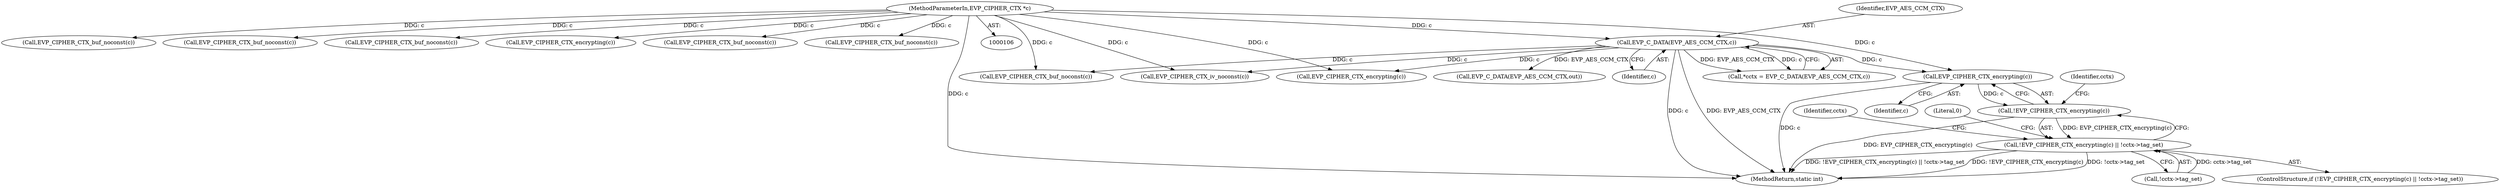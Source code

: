 digraph "0_openssl_00d965474b22b54e4275232bc71ee0c699c5cd21@API" {
"1000331" [label="(Call,EVP_CIPHER_CTX_encrypting(c))"];
"1000115" [label="(Call,EVP_C_DATA(EVP_AES_CCM_CTX,c))"];
"1000107" [label="(MethodParameterIn,EVP_CIPHER_CTX *c)"];
"1000330" [label="(Call,!EVP_CIPHER_CTX_encrypting(c))"];
"1000329" [label="(Call,!EVP_CIPHER_CTX_encrypting(c) || !cctx->tag_set)"];
"1000344" [label="(Identifier,cctx)"];
"1000117" [label="(Identifier,c)"];
"1000330" [label="(Call,!EVP_CIPHER_CTX_encrypting(c))"];
"1000417" [label="(MethodReturn,static int)"];
"1000168" [label="(Call,EVP_CIPHER_CTX_buf_noconst(c))"];
"1000115" [label="(Call,EVP_C_DATA(EVP_AES_CCM_CTX,c))"];
"1000235" [label="(Call,EVP_CIPHER_CTX_buf_noconst(c))"];
"1000316" [label="(Call,EVP_CIPHER_CTX_buf_noconst(c))"];
"1000332" [label="(Identifier,c)"];
"1000113" [label="(Call,*cctx = EVP_C_DATA(EVP_AES_CCM_CTX,c))"];
"1000331" [label="(Call,EVP_CIPHER_CTX_encrypting(c))"];
"1000378" [label="(Call,EVP_C_DATA(EVP_AES_CCM_CTX,out))"];
"1000107" [label="(MethodParameterIn,EVP_CIPHER_CTX *c)"];
"1000184" [label="(Call,EVP_CIPHER_CTX_buf_noconst(c))"];
"1000207" [label="(Call,EVP_CIPHER_CTX_encrypting(c))"];
"1000225" [label="(Call,EVP_CIPHER_CTX_buf_noconst(c))"];
"1000333" [label="(Call,!cctx->tag_set)"];
"1000329" [label="(Call,!EVP_CIPHER_CTX_encrypting(c) || !cctx->tag_set)"];
"1000116" [label="(Identifier,EVP_AES_CCM_CTX)"];
"1000328" [label="(ControlStructure,if (!EVP_CIPHER_CTX_encrypting(c) || !cctx->tag_set))"];
"1000191" [label="(Call,EVP_CIPHER_CTX_buf_noconst(c))"];
"1000255" [label="(Call,EVP_CIPHER_CTX_iv_noconst(c))"];
"1000338" [label="(Literal,0)"];
"1000335" [label="(Identifier,cctx)"];
"1000302" [label="(Call,EVP_CIPHER_CTX_encrypting(c))"];
"1000331" -> "1000330"  [label="AST: "];
"1000331" -> "1000332"  [label="CFG: "];
"1000332" -> "1000331"  [label="AST: "];
"1000330" -> "1000331"  [label="CFG: "];
"1000331" -> "1000417"  [label="DDG: c"];
"1000331" -> "1000330"  [label="DDG: c"];
"1000115" -> "1000331"  [label="DDG: c"];
"1000107" -> "1000331"  [label="DDG: c"];
"1000115" -> "1000113"  [label="AST: "];
"1000115" -> "1000117"  [label="CFG: "];
"1000116" -> "1000115"  [label="AST: "];
"1000117" -> "1000115"  [label="AST: "];
"1000113" -> "1000115"  [label="CFG: "];
"1000115" -> "1000417"  [label="DDG: c"];
"1000115" -> "1000417"  [label="DDG: EVP_AES_CCM_CTX"];
"1000115" -> "1000113"  [label="DDG: EVP_AES_CCM_CTX"];
"1000115" -> "1000113"  [label="DDG: c"];
"1000107" -> "1000115"  [label="DDG: c"];
"1000115" -> "1000168"  [label="DDG: c"];
"1000115" -> "1000255"  [label="DDG: c"];
"1000115" -> "1000302"  [label="DDG: c"];
"1000115" -> "1000378"  [label="DDG: EVP_AES_CCM_CTX"];
"1000107" -> "1000106"  [label="AST: "];
"1000107" -> "1000417"  [label="DDG: c"];
"1000107" -> "1000168"  [label="DDG: c"];
"1000107" -> "1000184"  [label="DDG: c"];
"1000107" -> "1000191"  [label="DDG: c"];
"1000107" -> "1000207"  [label="DDG: c"];
"1000107" -> "1000225"  [label="DDG: c"];
"1000107" -> "1000235"  [label="DDG: c"];
"1000107" -> "1000255"  [label="DDG: c"];
"1000107" -> "1000302"  [label="DDG: c"];
"1000107" -> "1000316"  [label="DDG: c"];
"1000330" -> "1000329"  [label="AST: "];
"1000335" -> "1000330"  [label="CFG: "];
"1000329" -> "1000330"  [label="CFG: "];
"1000330" -> "1000417"  [label="DDG: EVP_CIPHER_CTX_encrypting(c)"];
"1000330" -> "1000329"  [label="DDG: EVP_CIPHER_CTX_encrypting(c)"];
"1000329" -> "1000328"  [label="AST: "];
"1000329" -> "1000333"  [label="CFG: "];
"1000333" -> "1000329"  [label="AST: "];
"1000338" -> "1000329"  [label="CFG: "];
"1000344" -> "1000329"  [label="CFG: "];
"1000329" -> "1000417"  [label="DDG: !cctx->tag_set"];
"1000329" -> "1000417"  [label="DDG: !EVP_CIPHER_CTX_encrypting(c) || !cctx->tag_set"];
"1000329" -> "1000417"  [label="DDG: !EVP_CIPHER_CTX_encrypting(c)"];
"1000333" -> "1000329"  [label="DDG: cctx->tag_set"];
}
